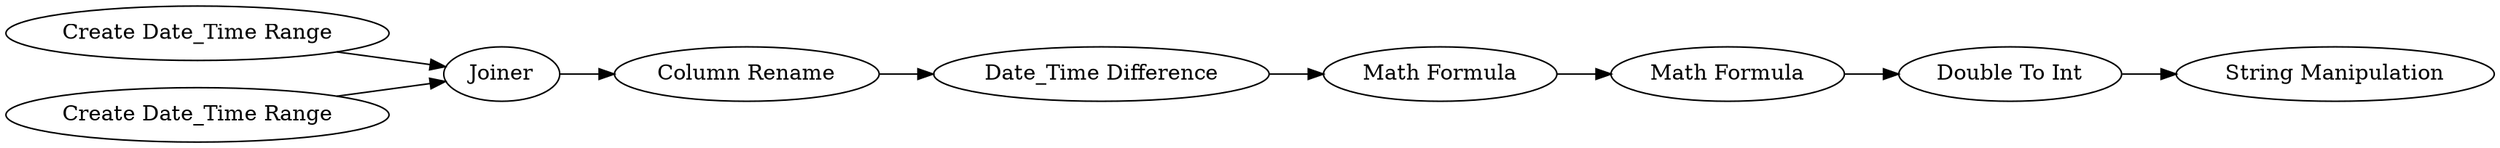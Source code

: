 digraph {
	7 -> 8
	8 -> 10
	3 -> 4
	2 -> 4
	6 -> 7
	10 -> 12
	12 -> 11
	4 -> 6
	7 [label="Date_Time Difference"]
	11 [label="String Manipulation"]
	4 [label=Joiner]
	6 [label="Column Rename"]
	8 [label="Math Formula"]
	12 [label="Double To Int"]
	3 [label="Create Date_Time Range"]
	2 [label="Create Date_Time Range"]
	10 [label="Math Formula"]
	rankdir=LR
}
